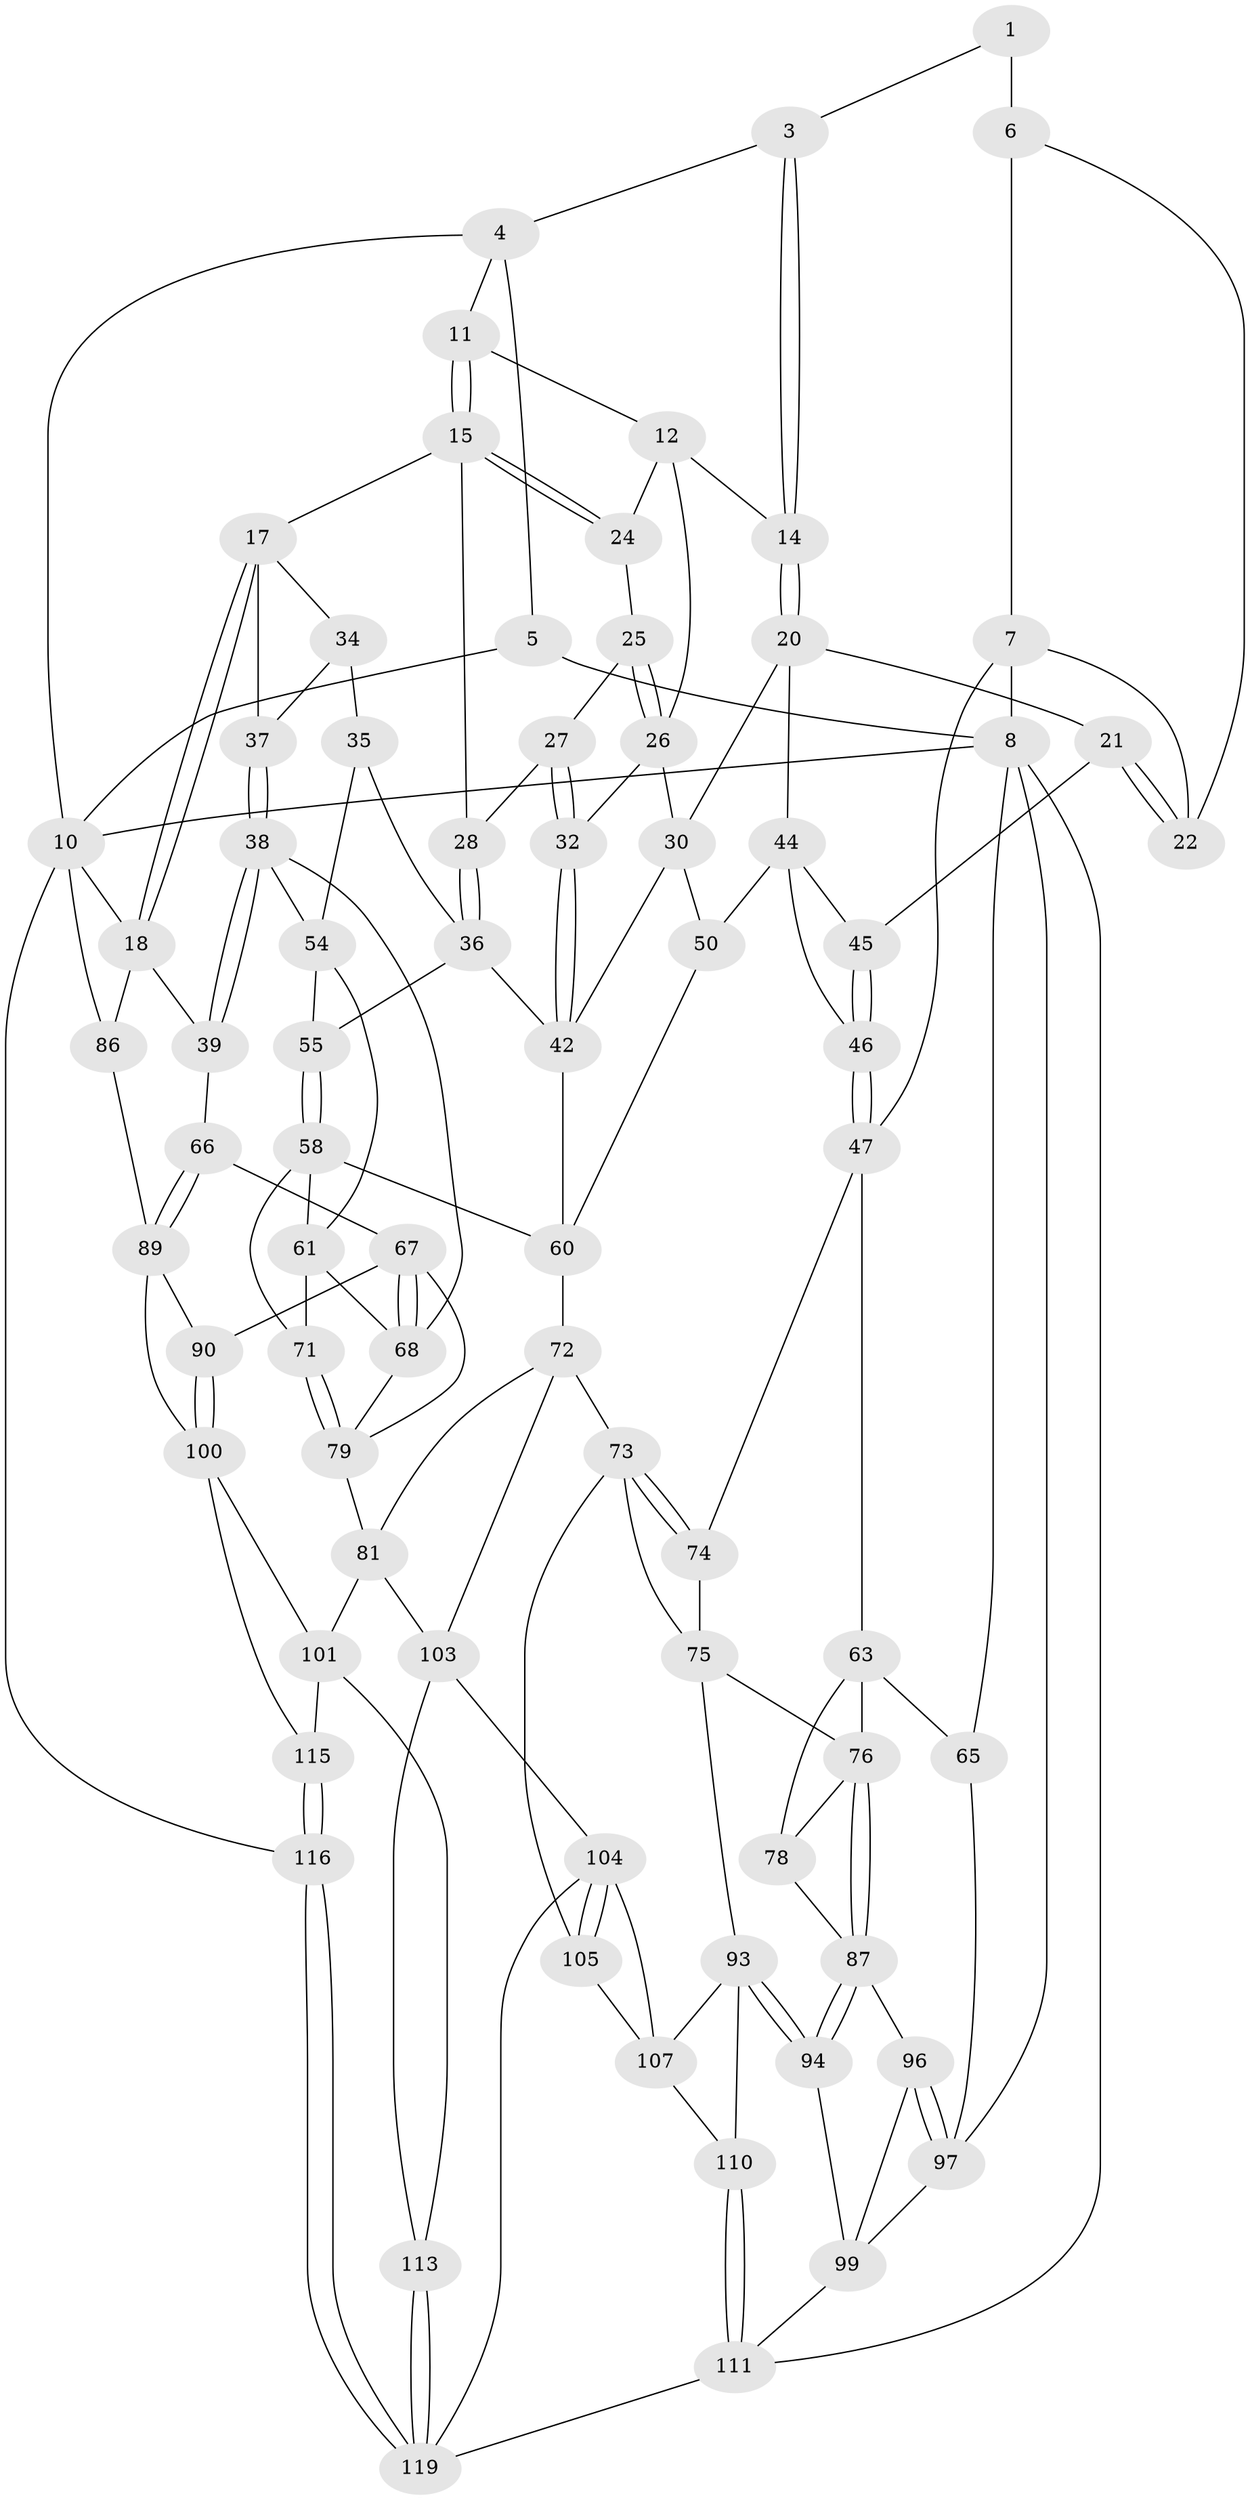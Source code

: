 // original degree distribution, {3: 0.01652892561983471, 5: 0.49586776859504134, 4: 0.256198347107438, 6: 0.23140495867768596}
// Generated by graph-tools (version 1.1) at 2025/11/02/27/25 16:11:56]
// undirected, 76 vertices, 165 edges
graph export_dot {
graph [start="1"]
  node [color=gray90,style=filled];
  1 [pos="+0.07211338140102792+0.01862031392851102",super="+2"];
  3 [pos="+0.3844538511374912+0"];
  4 [pos="+0.38938364545986626+0",super="+9"];
  5 [pos="+0+0"];
  6 [pos="+0.029291152677708914+0.12985765748690165",super="+19"];
  7 [pos="+0+0.1451287740489639",super="+23"];
  8 [pos="+0+0.10671918657220253",super="+106"];
  10 [pos="+1+0",super="+85"];
  11 [pos="+0.6798937313547369+0"];
  12 [pos="+0.5666287216430919+0.2053374631225222",super="+13"];
  14 [pos="+0.4360736155200592+0.2403747292799323"];
  15 [pos="+0.8098633052192273+0.23771073198516893",super="+16"];
  17 [pos="+0.8313612521841163+0.24883786840543812",super="+33"];
  18 [pos="+1+0.23949654197229234",super="+40"];
  20 [pos="+0.4086312772400113+0.2695047076632929",super="+31"];
  21 [pos="+0.3532509619438969+0.2888247903030187"];
  22 [pos="+0.22640784596785749+0.2734898140755135"];
  24 [pos="+0.5876505641579718+0.22866124294931986"];
  25 [pos="+0.6133730512966642+0.2846198075813495"];
  26 [pos="+0.5551579182729551+0.36097615011353634",super="+29"];
  27 [pos="+0.6740318865395826+0.3244749864064768"];
  28 [pos="+0.7071912289038246+0.3238711484285591"];
  30 [pos="+0.5077998546585695+0.3774540298587505",super="+49"];
  32 [pos="+0.6012768495638969+0.4118573876243452"];
  34 [pos="+0.818750915316963+0.36287085200410474",super="+43"];
  35 [pos="+0.8031987880213219+0.406741737751609",super="+53"];
  36 [pos="+0.7198599368091967+0.4076334985519779",super="+41"];
  37 [pos="+0.9108846281611769+0.4456583628795558"];
  38 [pos="+0.9500159751855+0.4630708020917588",super="+56"];
  39 [pos="+1+0.48021172521951494"];
  42 [pos="+0.6149694131085182+0.4543684235379485",super="+52"];
  44 [pos="+0.43069374060572424+0.41948710586034427",super="+51"];
  45 [pos="+0.36465678242537575+0.3357413908451822"];
  46 [pos="+0.36047509615407247+0.5036863114564631"];
  47 [pos="+0.31018917475111374+0.5182787448388171",super="+48"];
  50 [pos="+0.4395327565159491+0.5187307845796967"];
  54 [pos="+0.8157478796440853+0.4459589845421151",super="+57"];
  55 [pos="+0.7228580418936125+0.46579161698978194"];
  58 [pos="+0.728548068310351+0.4876797333864595",super="+59"];
  60 [pos="+0.6088919823644645+0.5600420750480165",super="+62"];
  61 [pos="+0.7952818260912081+0.5357282131708234",super="+70"];
  63 [pos="+0.10987944125179491+0.4433065790030246",super="+64"];
  65 [pos="+0+0.5181846841839427"];
  66 [pos="+0.8906957584202702+0.6321621387859971"];
  67 [pos="+0.8593776861168655+0.6249875402009196",super="+84"];
  68 [pos="+0.855627049390603+0.6198828840841187",super="+69"];
  71 [pos="+0.6615124129310075+0.6115570563318644"];
  72 [pos="+0.4530250244773541+0.6855946316036309",super="+83"];
  73 [pos="+0.3858869095698961+0.7104872775807218",super="+95"];
  74 [pos="+0.3104644261561697+0.5229621122522006"];
  75 [pos="+0.26615249156890586+0.6677742187006229",super="+92"];
  76 [pos="+0.22275417679177592+0.6567292507720905",super="+77"];
  78 [pos="+0.138960648344775+0.6855622587721163"];
  79 [pos="+0.6634921361116758+0.6208866235671828",super="+80"];
  81 [pos="+0.6687167578816455+0.7501957040515472",super="+82"];
  86 [pos="+1+0.7458247854842762"];
  87 [pos="+0.18044583268318184+0.7032734826424892",super="+88"];
  89 [pos="+0.9072161427024952+0.6846318578445719",super="+91"];
  90 [pos="+0.8597619374461131+0.7506686379721498"];
  93 [pos="+0.23899411984470556+0.8133873551017259",super="+108"];
  94 [pos="+0.21922281537331229+0.8096185719714689"];
  96 [pos="+0.08619359959179904+0.743933887424668"];
  97 [pos="+0+0.7526561394043539",super="+98"];
  99 [pos="+0.19245831067940672+0.8153795753630733",super="+109"];
  100 [pos="+0.8524778714576774+0.8173680222535445",super="+102"];
  101 [pos="+0.753110600361949+0.8179532280872566",super="+112"];
  103 [pos="+0.5214653074945805+0.8664375586624034",super="+114"];
  104 [pos="+0.4560410486727909+0.9088174191039364",super="+117"];
  105 [pos="+0.4068957873270933+0.8696333648222656"];
  107 [pos="+0.3255647553126939+0.8898404211264831",super="+118"];
  110 [pos="+0.2471749721363202+0.9390408881899658"];
  111 [pos="+0.11207021022253806+1",super="+121"];
  113 [pos="+0.7269201129539973+1"];
  115 [pos="+0.9040142346363118+0.8567428086055556"];
  116 [pos="+1+1"];
  119 [pos="+0.7359663644327039+1",super="+120"];
  1 -- 6 [weight=2];
  1 -- 3;
  3 -- 4;
  3 -- 14;
  3 -- 14;
  4 -- 5;
  4 -- 10;
  4 -- 11;
  5 -- 8;
  5 -- 10;
  6 -- 7;
  6 -- 22;
  7 -- 8;
  7 -- 22;
  7 -- 47;
  8 -- 65;
  8 -- 10;
  8 -- 111;
  8 -- 97;
  10 -- 18;
  10 -- 86;
  10 -- 116;
  11 -- 12;
  11 -- 15;
  11 -- 15;
  12 -- 24;
  12 -- 26;
  12 -- 14;
  14 -- 20;
  14 -- 20;
  15 -- 24;
  15 -- 24;
  15 -- 17;
  15 -- 28;
  17 -- 18;
  17 -- 18;
  17 -- 34;
  17 -- 37;
  18 -- 86;
  18 -- 39;
  20 -- 21;
  20 -- 30;
  20 -- 44;
  21 -- 22;
  21 -- 22;
  21 -- 45;
  24 -- 25;
  25 -- 26;
  25 -- 26;
  25 -- 27;
  26 -- 32;
  26 -- 30;
  27 -- 28;
  27 -- 32;
  27 -- 32;
  28 -- 36;
  28 -- 36;
  30 -- 50;
  30 -- 42;
  32 -- 42;
  32 -- 42;
  34 -- 35 [weight=2];
  34 -- 37;
  35 -- 36;
  35 -- 54;
  36 -- 42;
  36 -- 55;
  37 -- 38;
  37 -- 38;
  38 -- 39;
  38 -- 39;
  38 -- 68;
  38 -- 54;
  39 -- 66;
  42 -- 60;
  44 -- 45;
  44 -- 50;
  44 -- 46;
  45 -- 46;
  45 -- 46;
  46 -- 47;
  46 -- 47;
  47 -- 74;
  47 -- 63;
  50 -- 60;
  54 -- 55;
  54 -- 61;
  55 -- 58;
  55 -- 58;
  58 -- 61;
  58 -- 60;
  58 -- 71;
  60 -- 72;
  61 -- 71;
  61 -- 68;
  63 -- 65;
  63 -- 78;
  63 -- 76;
  65 -- 97;
  66 -- 67;
  66 -- 89;
  66 -- 89;
  67 -- 68;
  67 -- 68;
  67 -- 90;
  67 -- 79;
  68 -- 79;
  71 -- 79;
  71 -- 79;
  72 -- 73;
  72 -- 103;
  72 -- 81;
  73 -- 74;
  73 -- 74;
  73 -- 75;
  73 -- 105;
  74 -- 75;
  75 -- 76;
  75 -- 93;
  76 -- 87;
  76 -- 87;
  76 -- 78;
  78 -- 87;
  79 -- 81;
  81 -- 101;
  81 -- 103;
  86 -- 89;
  87 -- 94;
  87 -- 94;
  87 -- 96;
  89 -- 90;
  89 -- 100;
  90 -- 100;
  90 -- 100;
  93 -- 94;
  93 -- 94;
  93 -- 107;
  93 -- 110;
  94 -- 99;
  96 -- 97;
  96 -- 97;
  96 -- 99;
  97 -- 99;
  99 -- 111;
  100 -- 101;
  100 -- 115;
  101 -- 113;
  101 -- 115;
  103 -- 104;
  103 -- 113;
  104 -- 105;
  104 -- 105;
  104 -- 119;
  104 -- 107;
  105 -- 107;
  107 -- 110;
  110 -- 111;
  110 -- 111;
  111 -- 119;
  113 -- 119;
  113 -- 119;
  115 -- 116;
  115 -- 116;
  116 -- 119;
  116 -- 119;
}
